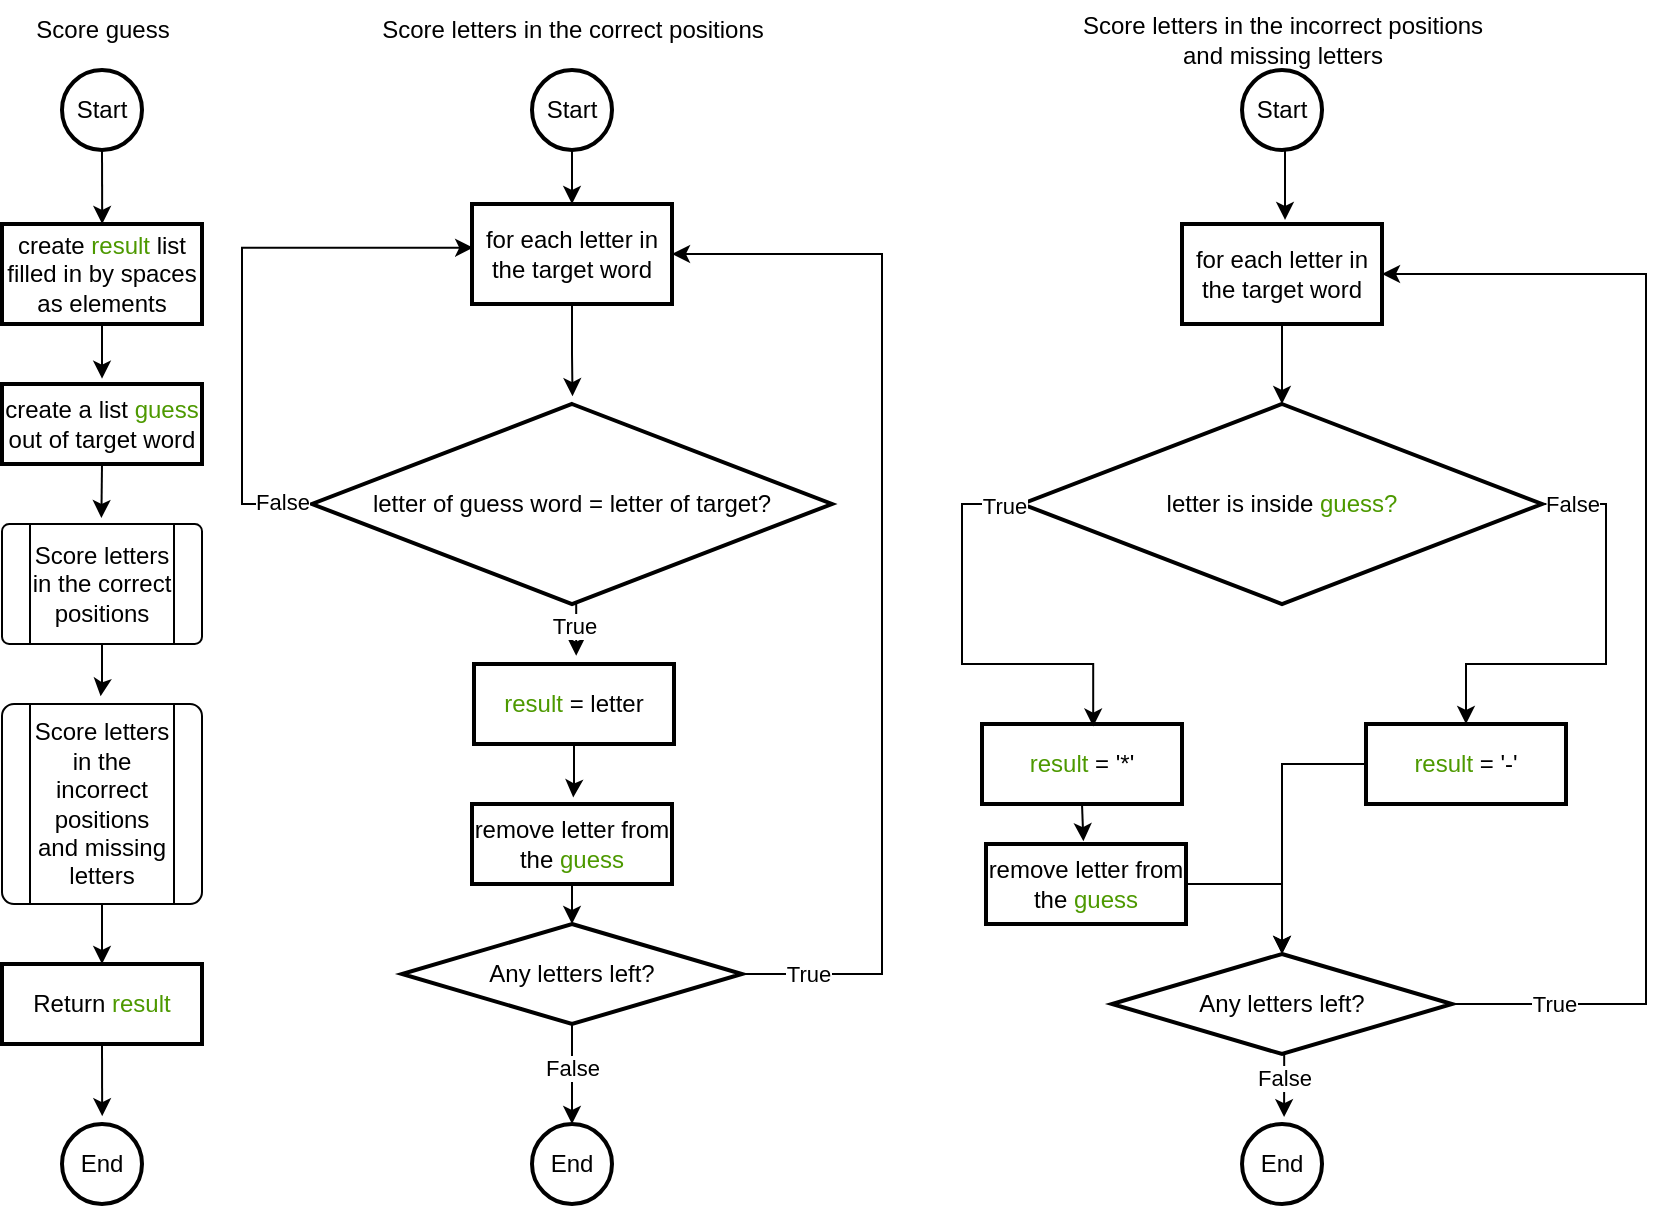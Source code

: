 <mxfile version="22.0.4" type="github">
  <diagram id="C5RBs43oDa-KdzZeNtuy" name="Page-1">
    <mxGraphModel dx="1185" dy="639" grid="1" gridSize="10" guides="1" tooltips="1" connect="1" arrows="1" fold="1" page="1" pageScale="1" pageWidth="827" pageHeight="1169" math="0" shadow="0">
      <root>
        <mxCell id="WIyWlLk6GJQsqaUBKTNV-0" />
        <mxCell id="WIyWlLk6GJQsqaUBKTNV-1" parent="WIyWlLk6GJQsqaUBKTNV-0" />
        <mxCell id="mHFNcIPVEUMlUCmuqHuO-12" style="edgeStyle=orthogonalEdgeStyle;rounded=0;orthogonalLoop=1;jettySize=auto;html=1;exitX=0.5;exitY=1;exitDx=0;exitDy=0;entryX=0.497;entryY=-0.05;entryDx=0;entryDy=0;entryPerimeter=0;" parent="WIyWlLk6GJQsqaUBKTNV-1" source="mHFNcIPVEUMlUCmuqHuO-5" target="mHFNcIPVEUMlUCmuqHuO-14" edge="1">
          <mxGeometry relative="1" as="geometry">
            <mxPoint x="120" y="290" as="targetPoint" />
          </mxGeometry>
        </mxCell>
        <mxCell id="mHFNcIPVEUMlUCmuqHuO-5" value="create a list &lt;font color=&quot;#4d9900&quot;&gt;guess&lt;/font&gt; out of target word" style="rounded=0;whiteSpace=wrap;html=1;absoluteArcSize=1;arcSize=14;strokeWidth=2;" parent="WIyWlLk6GJQsqaUBKTNV-1" vertex="1">
          <mxGeometry x="70" y="220" width="100" height="40" as="geometry" />
        </mxCell>
        <mxCell id="mHFNcIPVEUMlUCmuqHuO-8" value="create &lt;font color=&quot;#4d9900&quot;&gt;result&lt;/font&gt; list filled in by spaces as elements" style="rounded=0;whiteSpace=wrap;html=1;absoluteArcSize=1;arcSize=14;strokeWidth=2;" parent="WIyWlLk6GJQsqaUBKTNV-1" vertex="1">
          <mxGeometry x="70" y="140" width="100" height="50" as="geometry" />
        </mxCell>
        <mxCell id="mHFNcIPVEUMlUCmuqHuO-11" style="edgeStyle=orthogonalEdgeStyle;rounded=0;orthogonalLoop=1;jettySize=auto;html=1;exitX=0.5;exitY=1;exitDx=0;exitDy=0;entryX=0.5;entryY=-0.067;entryDx=0;entryDy=0;entryPerimeter=0;" parent="WIyWlLk6GJQsqaUBKTNV-1" source="mHFNcIPVEUMlUCmuqHuO-8" target="mHFNcIPVEUMlUCmuqHuO-5" edge="1">
          <mxGeometry relative="1" as="geometry" />
        </mxCell>
        <mxCell id="mHFNcIPVEUMlUCmuqHuO-14" value="Score letters in the correct positions" style="verticalLabelPosition=middle;verticalAlign=middle;html=1;shape=process;whiteSpace=wrap;rounded=1;size=0.14;arcSize=6;labelPosition=center;align=center;" parent="WIyWlLk6GJQsqaUBKTNV-1" vertex="1">
          <mxGeometry x="70" y="290" width="100" height="60" as="geometry" />
        </mxCell>
        <mxCell id="mHFNcIPVEUMlUCmuqHuO-21" style="edgeStyle=orthogonalEdgeStyle;rounded=0;orthogonalLoop=1;jettySize=auto;html=1;entryX=0.5;entryY=0;entryDx=0;entryDy=0;" parent="WIyWlLk6GJQsqaUBKTNV-1" source="mHFNcIPVEUMlUCmuqHuO-15" target="mHFNcIPVEUMlUCmuqHuO-20" edge="1">
          <mxGeometry relative="1" as="geometry" />
        </mxCell>
        <mxCell id="mHFNcIPVEUMlUCmuqHuO-15" value="Score letters in the incorrect positions&lt;br&gt;and missing letters&lt;br&gt;" style="verticalLabelPosition=middle;verticalAlign=middle;html=1;shape=process;whiteSpace=wrap;rounded=1;size=0.14;arcSize=6;labelPosition=center;align=center;" parent="WIyWlLk6GJQsqaUBKTNV-1" vertex="1">
          <mxGeometry x="70" y="380" width="100" height="100" as="geometry" />
        </mxCell>
        <mxCell id="mHFNcIPVEUMlUCmuqHuO-16" style="edgeStyle=orthogonalEdgeStyle;rounded=0;orthogonalLoop=1;jettySize=auto;html=1;entryX=0.493;entryY=-0.039;entryDx=0;entryDy=0;entryPerimeter=0;" parent="WIyWlLk6GJQsqaUBKTNV-1" source="mHFNcIPVEUMlUCmuqHuO-14" target="mHFNcIPVEUMlUCmuqHuO-15" edge="1">
          <mxGeometry relative="1" as="geometry" />
        </mxCell>
        <mxCell id="mHFNcIPVEUMlUCmuqHuO-17" value="Score guess" style="text;html=1;align=center;verticalAlign=middle;resizable=0;points=[];autosize=1;strokeColor=none;fillColor=none;" parent="WIyWlLk6GJQsqaUBKTNV-1" vertex="1">
          <mxGeometry x="75" y="28" width="90" height="30" as="geometry" />
        </mxCell>
        <mxCell id="mHFNcIPVEUMlUCmuqHuO-20" value="Return &lt;font color=&quot;#4d9900&quot;&gt;result&lt;/font&gt;" style="rounded=0;whiteSpace=wrap;html=1;absoluteArcSize=1;arcSize=14;strokeWidth=2;" parent="WIyWlLk6GJQsqaUBKTNV-1" vertex="1">
          <mxGeometry x="70" y="510" width="100" height="40" as="geometry" />
        </mxCell>
        <mxCell id="mHFNcIPVEUMlUCmuqHuO-23" value="Score letters in the correct positions" style="text;html=1;align=center;verticalAlign=middle;resizable=0;points=[];autosize=1;strokeColor=none;fillColor=none;" parent="WIyWlLk6GJQsqaUBKTNV-1" vertex="1">
          <mxGeometry x="250" y="28" width="210" height="30" as="geometry" />
        </mxCell>
        <mxCell id="mHFNcIPVEUMlUCmuqHuO-24" value="Score letters in the incorrect positions &lt;br&gt;and missing letters" style="text;html=1;align=center;verticalAlign=middle;resizable=0;points=[];autosize=1;strokeColor=none;fillColor=none;" parent="WIyWlLk6GJQsqaUBKTNV-1" vertex="1">
          <mxGeometry x="600" y="28" width="220" height="40" as="geometry" />
        </mxCell>
        <mxCell id="mHFNcIPVEUMlUCmuqHuO-26" value="for each letter in the target word" style="rounded=0;whiteSpace=wrap;html=1;absoluteArcSize=1;arcSize=14;strokeWidth=2;" parent="WIyWlLk6GJQsqaUBKTNV-1" vertex="1">
          <mxGeometry x="305" y="130" width="100" height="50" as="geometry" />
        </mxCell>
        <mxCell id="mHFNcIPVEUMlUCmuqHuO-28" value="letter of guess word = letter of target?" style="strokeWidth=2;html=1;shape=mxgraph.flowchart.decision;whiteSpace=wrap;" parent="WIyWlLk6GJQsqaUBKTNV-1" vertex="1">
          <mxGeometry x="225" y="230" width="260" height="100" as="geometry" />
        </mxCell>
        <mxCell id="mHFNcIPVEUMlUCmuqHuO-30" value="&lt;font color=&quot;#4d9900&quot;&gt;result&lt;/font&gt; = letter" style="rounded=0;whiteSpace=wrap;html=1;absoluteArcSize=1;arcSize=14;strokeWidth=2;" parent="WIyWlLk6GJQsqaUBKTNV-1" vertex="1">
          <mxGeometry x="306" y="360" width="100" height="40" as="geometry" />
        </mxCell>
        <mxCell id="mHFNcIPVEUMlUCmuqHuO-34" style="edgeStyle=orthogonalEdgeStyle;rounded=0;orthogonalLoop=1;jettySize=auto;html=1;exitX=1;exitY=0.5;exitDx=0;exitDy=0;entryX=1;entryY=0.5;entryDx=0;entryDy=0;exitPerimeter=0;" parent="WIyWlLk6GJQsqaUBKTNV-1" source="mHFNcIPVEUMlUCmuqHuO-40" target="mHFNcIPVEUMlUCmuqHuO-26" edge="1">
          <mxGeometry relative="1" as="geometry">
            <Array as="points">
              <mxPoint x="510" y="515" />
              <mxPoint x="510" y="155" />
            </Array>
          </mxGeometry>
        </mxCell>
        <mxCell id="ojgkdANbiECWCrYhJT3p-2" value="True" style="edgeLabel;html=1;align=center;verticalAlign=middle;resizable=0;points=[];" vertex="1" connectable="0" parent="mHFNcIPVEUMlUCmuqHuO-34">
          <mxGeometry x="-0.878" relative="1" as="geometry">
            <mxPoint as="offset" />
          </mxGeometry>
        </mxCell>
        <mxCell id="mHFNcIPVEUMlUCmuqHuO-31" value="remove letter from the &lt;font color=&quot;#4d9900&quot;&gt;guess&lt;/font&gt;" style="rounded=0;whiteSpace=wrap;html=1;absoluteArcSize=1;arcSize=14;strokeWidth=2;" parent="WIyWlLk6GJQsqaUBKTNV-1" vertex="1">
          <mxGeometry x="305" y="430" width="100" height="40" as="geometry" />
        </mxCell>
        <mxCell id="mHFNcIPVEUMlUCmuqHuO-32" style="edgeStyle=orthogonalEdgeStyle;rounded=0;orthogonalLoop=1;jettySize=auto;html=1;exitX=0.5;exitY=1;exitDx=0;exitDy=0;exitPerimeter=0;entryX=0.511;entryY=-0.104;entryDx=0;entryDy=0;entryPerimeter=0;" parent="WIyWlLk6GJQsqaUBKTNV-1" source="mHFNcIPVEUMlUCmuqHuO-28" target="mHFNcIPVEUMlUCmuqHuO-30" edge="1">
          <mxGeometry relative="1" as="geometry" />
        </mxCell>
        <mxCell id="mHFNcIPVEUMlUCmuqHuO-35" value="True" style="edgeLabel;html=1;align=center;verticalAlign=middle;resizable=0;points=[];" parent="mHFNcIPVEUMlUCmuqHuO-32" vertex="1" connectable="0">
          <mxGeometry x="-0.061" y="-1" relative="1" as="geometry">
            <mxPoint as="offset" />
          </mxGeometry>
        </mxCell>
        <mxCell id="mHFNcIPVEUMlUCmuqHuO-33" style="edgeStyle=orthogonalEdgeStyle;rounded=0;orthogonalLoop=1;jettySize=auto;html=1;entryX=0.506;entryY=-0.082;entryDx=0;entryDy=0;entryPerimeter=0;" parent="WIyWlLk6GJQsqaUBKTNV-1" source="mHFNcIPVEUMlUCmuqHuO-30" target="mHFNcIPVEUMlUCmuqHuO-31" edge="1">
          <mxGeometry relative="1" as="geometry" />
        </mxCell>
        <mxCell id="mHFNcIPVEUMlUCmuqHuO-36" style="edgeStyle=orthogonalEdgeStyle;rounded=0;orthogonalLoop=1;jettySize=auto;html=1;exitX=0;exitY=0.5;exitDx=0;exitDy=0;exitPerimeter=0;entryX=0.006;entryY=0.437;entryDx=0;entryDy=0;entryPerimeter=0;" parent="WIyWlLk6GJQsqaUBKTNV-1" source="mHFNcIPVEUMlUCmuqHuO-28" target="mHFNcIPVEUMlUCmuqHuO-26" edge="1">
          <mxGeometry relative="1" as="geometry">
            <Array as="points">
              <mxPoint x="190" y="280" />
              <mxPoint x="190" y="152" />
            </Array>
          </mxGeometry>
        </mxCell>
        <mxCell id="mHFNcIPVEUMlUCmuqHuO-37" value="False" style="edgeLabel;html=1;align=center;verticalAlign=middle;resizable=0;points=[];" parent="mHFNcIPVEUMlUCmuqHuO-36" vertex="1" connectable="0">
          <mxGeometry x="-0.889" y="-1" relative="1" as="geometry">
            <mxPoint as="offset" />
          </mxGeometry>
        </mxCell>
        <mxCell id="mHFNcIPVEUMlUCmuqHuO-38" style="edgeStyle=orthogonalEdgeStyle;rounded=0;orthogonalLoop=1;jettySize=auto;html=1;exitX=0.5;exitY=1;exitDx=0;exitDy=0;entryX=0.501;entryY=-0.039;entryDx=0;entryDy=0;entryPerimeter=0;" parent="WIyWlLk6GJQsqaUBKTNV-1" source="mHFNcIPVEUMlUCmuqHuO-26" target="mHFNcIPVEUMlUCmuqHuO-28" edge="1">
          <mxGeometry relative="1" as="geometry" />
        </mxCell>
        <mxCell id="ojgkdANbiECWCrYhJT3p-52" value="" style="edgeStyle=orthogonalEdgeStyle;rounded=0;orthogonalLoop=1;jettySize=auto;html=1;" edge="1" parent="WIyWlLk6GJQsqaUBKTNV-1" source="mHFNcIPVEUMlUCmuqHuO-40" target="ojgkdANbiECWCrYhJT3p-48">
          <mxGeometry relative="1" as="geometry" />
        </mxCell>
        <mxCell id="ojgkdANbiECWCrYhJT3p-55" value="False" style="edgeLabel;html=1;align=center;verticalAlign=middle;resizable=0;points=[];" vertex="1" connectable="0" parent="ojgkdANbiECWCrYhJT3p-52">
          <mxGeometry x="-0.126" relative="1" as="geometry">
            <mxPoint as="offset" />
          </mxGeometry>
        </mxCell>
        <mxCell id="mHFNcIPVEUMlUCmuqHuO-40" value="Any letters left?" style="strokeWidth=2;html=1;shape=mxgraph.flowchart.decision;whiteSpace=wrap;" parent="WIyWlLk6GJQsqaUBKTNV-1" vertex="1">
          <mxGeometry x="270" y="490" width="170" height="50" as="geometry" />
        </mxCell>
        <mxCell id="mHFNcIPVEUMlUCmuqHuO-41" style="edgeStyle=orthogonalEdgeStyle;rounded=0;orthogonalLoop=1;jettySize=auto;html=1;exitX=0.5;exitY=1;exitDx=0;exitDy=0;entryX=0.5;entryY=0;entryDx=0;entryDy=0;entryPerimeter=0;" parent="WIyWlLk6GJQsqaUBKTNV-1" source="mHFNcIPVEUMlUCmuqHuO-31" target="mHFNcIPVEUMlUCmuqHuO-40" edge="1">
          <mxGeometry relative="1" as="geometry" />
        </mxCell>
        <mxCell id="ojgkdANbiECWCrYhJT3p-7" value="for each letter in the target word" style="rounded=0;whiteSpace=wrap;html=1;absoluteArcSize=1;arcSize=14;strokeWidth=2;" vertex="1" parent="WIyWlLk6GJQsqaUBKTNV-1">
          <mxGeometry x="660" y="140" width="100" height="50" as="geometry" />
        </mxCell>
        <mxCell id="ojgkdANbiECWCrYhJT3p-23" style="edgeStyle=orthogonalEdgeStyle;rounded=0;orthogonalLoop=1;jettySize=auto;html=1;exitX=1;exitY=0.5;exitDx=0;exitDy=0;exitPerimeter=0;entryX=0.5;entryY=0;entryDx=0;entryDy=0;" edge="1" parent="WIyWlLk6GJQsqaUBKTNV-1" source="ojgkdANbiECWCrYhJT3p-8" target="ojgkdANbiECWCrYhJT3p-14">
          <mxGeometry relative="1" as="geometry">
            <Array as="points">
              <mxPoint x="872" y="280" />
              <mxPoint x="872" y="360" />
              <mxPoint x="802" y="360" />
            </Array>
          </mxGeometry>
        </mxCell>
        <mxCell id="ojgkdANbiECWCrYhJT3p-24" value="NO" style="edgeLabel;html=1;align=center;verticalAlign=middle;resizable=0;points=[];" vertex="1" connectable="0" parent="ojgkdANbiECWCrYhJT3p-23">
          <mxGeometry x="-0.904" y="1" relative="1" as="geometry">
            <mxPoint as="offset" />
          </mxGeometry>
        </mxCell>
        <mxCell id="ojgkdANbiECWCrYhJT3p-56" value="False" style="edgeLabel;html=1;align=center;verticalAlign=middle;resizable=0;points=[];" vertex="1" connectable="0" parent="ojgkdANbiECWCrYhJT3p-23">
          <mxGeometry x="-0.857" relative="1" as="geometry">
            <mxPoint as="offset" />
          </mxGeometry>
        </mxCell>
        <mxCell id="ojgkdANbiECWCrYhJT3p-8" value="letter is inside &lt;font color=&quot;#4d9900&quot;&gt;guess?&lt;/font&gt;" style="strokeWidth=2;html=1;shape=mxgraph.flowchart.decision;whiteSpace=wrap;" vertex="1" parent="WIyWlLk6GJQsqaUBKTNV-1">
          <mxGeometry x="580" y="230" width="260" height="100" as="geometry" />
        </mxCell>
        <mxCell id="ojgkdANbiECWCrYhJT3p-9" value="&lt;font color=&quot;#4d9900&quot;&gt;result&lt;/font&gt; = &#39;*&#39;" style="rounded=0;whiteSpace=wrap;html=1;absoluteArcSize=1;arcSize=14;strokeWidth=2;" vertex="1" parent="WIyWlLk6GJQsqaUBKTNV-1">
          <mxGeometry x="560" y="390" width="100" height="40" as="geometry" />
        </mxCell>
        <mxCell id="ojgkdANbiECWCrYhJT3p-10" value="remove letter from the &lt;font color=&quot;#4d9900&quot;&gt;guess&lt;/font&gt;" style="rounded=0;whiteSpace=wrap;html=1;absoluteArcSize=1;arcSize=14;strokeWidth=2;" vertex="1" parent="WIyWlLk6GJQsqaUBKTNV-1">
          <mxGeometry x="562" y="450" width="100" height="40" as="geometry" />
        </mxCell>
        <mxCell id="ojgkdANbiECWCrYhJT3p-11" style="edgeStyle=orthogonalEdgeStyle;rounded=0;orthogonalLoop=1;jettySize=auto;html=1;exitX=0;exitY=0.5;exitDx=0;exitDy=0;exitPerimeter=0;entryX=0.556;entryY=0.032;entryDx=0;entryDy=0;entryPerimeter=0;" edge="1" parent="WIyWlLk6GJQsqaUBKTNV-1" source="ojgkdANbiECWCrYhJT3p-8" target="ojgkdANbiECWCrYhJT3p-9">
          <mxGeometry relative="1" as="geometry">
            <Array as="points">
              <mxPoint x="550" y="280" />
              <mxPoint x="550" y="360" />
              <mxPoint x="616" y="360" />
            </Array>
          </mxGeometry>
        </mxCell>
        <mxCell id="ojgkdANbiECWCrYhJT3p-13" value="True" style="edgeLabel;html=1;align=center;verticalAlign=middle;resizable=0;points=[];" vertex="1" connectable="0" parent="ojgkdANbiECWCrYhJT3p-11">
          <mxGeometry x="-0.913" y="1" relative="1" as="geometry">
            <mxPoint as="offset" />
          </mxGeometry>
        </mxCell>
        <mxCell id="ojgkdANbiECWCrYhJT3p-12" style="edgeStyle=orthogonalEdgeStyle;rounded=0;orthogonalLoop=1;jettySize=auto;html=1;exitX=0.5;exitY=1;exitDx=0;exitDy=0;entryX=0.487;entryY=-0.035;entryDx=0;entryDy=0;entryPerimeter=0;" edge="1" parent="WIyWlLk6GJQsqaUBKTNV-1" source="ojgkdANbiECWCrYhJT3p-9" target="ojgkdANbiECWCrYhJT3p-10">
          <mxGeometry relative="1" as="geometry" />
        </mxCell>
        <mxCell id="ojgkdANbiECWCrYhJT3p-14" value="&lt;font color=&quot;#4d9900&quot;&gt;result&lt;/font&gt; = &#39;-&#39;" style="rounded=0;whiteSpace=wrap;html=1;absoluteArcSize=1;arcSize=14;strokeWidth=2;" vertex="1" parent="WIyWlLk6GJQsqaUBKTNV-1">
          <mxGeometry x="752" y="390" width="100" height="40" as="geometry" />
        </mxCell>
        <mxCell id="ojgkdANbiECWCrYhJT3p-21" style="edgeStyle=orthogonalEdgeStyle;rounded=0;orthogonalLoop=1;jettySize=auto;html=1;exitX=1;exitY=0.5;exitDx=0;exitDy=0;exitPerimeter=0;entryX=1;entryY=0.5;entryDx=0;entryDy=0;" edge="1" parent="WIyWlLk6GJQsqaUBKTNV-1" source="ojgkdANbiECWCrYhJT3p-15" target="ojgkdANbiECWCrYhJT3p-7">
          <mxGeometry relative="1" as="geometry">
            <Array as="points">
              <mxPoint x="892" y="530" />
              <mxPoint x="892" y="165" />
            </Array>
          </mxGeometry>
        </mxCell>
        <mxCell id="ojgkdANbiECWCrYhJT3p-58" value="True" style="edgeLabel;html=1;align=center;verticalAlign=middle;resizable=0;points=[];" vertex="1" connectable="0" parent="ojgkdANbiECWCrYhJT3p-21">
          <mxGeometry x="-0.829" relative="1" as="geometry">
            <mxPoint as="offset" />
          </mxGeometry>
        </mxCell>
        <mxCell id="ojgkdANbiECWCrYhJT3p-15" value="Any letters left?" style="strokeWidth=2;html=1;shape=mxgraph.flowchart.decision;whiteSpace=wrap;" vertex="1" parent="WIyWlLk6GJQsqaUBKTNV-1">
          <mxGeometry x="625.01" y="505" width="170" height="50" as="geometry" />
        </mxCell>
        <mxCell id="ojgkdANbiECWCrYhJT3p-16" style="edgeStyle=orthogonalEdgeStyle;rounded=0;orthogonalLoop=1;jettySize=auto;html=1;exitX=0;exitY=0.5;exitDx=0;exitDy=0;entryX=0.5;entryY=0;entryDx=0;entryDy=0;entryPerimeter=0;" edge="1" parent="WIyWlLk6GJQsqaUBKTNV-1" source="ojgkdANbiECWCrYhJT3p-14" target="ojgkdANbiECWCrYhJT3p-15">
          <mxGeometry relative="1" as="geometry" />
        </mxCell>
        <mxCell id="ojgkdANbiECWCrYhJT3p-17" style="edgeStyle=orthogonalEdgeStyle;rounded=0;orthogonalLoop=1;jettySize=auto;html=1;exitX=1;exitY=0.5;exitDx=0;exitDy=0;entryX=0.5;entryY=0;entryDx=0;entryDy=0;entryPerimeter=0;" edge="1" parent="WIyWlLk6GJQsqaUBKTNV-1" source="ojgkdANbiECWCrYhJT3p-10" target="ojgkdANbiECWCrYhJT3p-15">
          <mxGeometry relative="1" as="geometry" />
        </mxCell>
        <mxCell id="ojgkdANbiECWCrYhJT3p-22" style="edgeStyle=orthogonalEdgeStyle;rounded=0;orthogonalLoop=1;jettySize=auto;html=1;exitX=0.5;exitY=1;exitDx=0;exitDy=0;entryX=0.5;entryY=0;entryDx=0;entryDy=0;entryPerimeter=0;" edge="1" parent="WIyWlLk6GJQsqaUBKTNV-1" source="ojgkdANbiECWCrYhJT3p-7" target="ojgkdANbiECWCrYhJT3p-8">
          <mxGeometry relative="1" as="geometry" />
        </mxCell>
        <mxCell id="ojgkdANbiECWCrYhJT3p-38" value="Start" style="strokeWidth=2;html=1;shape=mxgraph.flowchart.start_2;whiteSpace=wrap;" vertex="1" parent="WIyWlLk6GJQsqaUBKTNV-1">
          <mxGeometry x="100" y="63" width="40" height="40" as="geometry" />
        </mxCell>
        <mxCell id="ojgkdANbiECWCrYhJT3p-42" style="edgeStyle=orthogonalEdgeStyle;rounded=0;orthogonalLoop=1;jettySize=auto;html=1;exitX=0.5;exitY=1;exitDx=0;exitDy=0;exitPerimeter=0;entryX=0.5;entryY=0;entryDx=0;entryDy=0;" edge="1" parent="WIyWlLk6GJQsqaUBKTNV-1" source="ojgkdANbiECWCrYhJT3p-39" target="mHFNcIPVEUMlUCmuqHuO-26">
          <mxGeometry relative="1" as="geometry" />
        </mxCell>
        <mxCell id="ojgkdANbiECWCrYhJT3p-39" value="Start" style="strokeWidth=2;html=1;shape=mxgraph.flowchart.start_2;whiteSpace=wrap;" vertex="1" parent="WIyWlLk6GJQsqaUBKTNV-1">
          <mxGeometry x="335" y="63" width="40" height="40" as="geometry" />
        </mxCell>
        <mxCell id="ojgkdANbiECWCrYhJT3p-40" value="Start" style="strokeWidth=2;html=1;shape=mxgraph.flowchart.start_2;whiteSpace=wrap;" vertex="1" parent="WIyWlLk6GJQsqaUBKTNV-1">
          <mxGeometry x="690.01" y="63" width="40" height="40" as="geometry" />
        </mxCell>
        <mxCell id="ojgkdANbiECWCrYhJT3p-41" style="edgeStyle=orthogonalEdgeStyle;rounded=0;orthogonalLoop=1;jettySize=auto;html=1;exitX=0.5;exitY=1;exitDx=0;exitDy=0;exitPerimeter=0;entryX=0.501;entryY=0;entryDx=0;entryDy=0;entryPerimeter=0;" edge="1" parent="WIyWlLk6GJQsqaUBKTNV-1" source="ojgkdANbiECWCrYhJT3p-38" target="mHFNcIPVEUMlUCmuqHuO-8">
          <mxGeometry relative="1" as="geometry" />
        </mxCell>
        <mxCell id="ojgkdANbiECWCrYhJT3p-43" style="edgeStyle=orthogonalEdgeStyle;rounded=0;orthogonalLoop=1;jettySize=auto;html=1;exitX=0.5;exitY=1;exitDx=0;exitDy=0;exitPerimeter=0;entryX=0.515;entryY=-0.041;entryDx=0;entryDy=0;entryPerimeter=0;" edge="1" parent="WIyWlLk6GJQsqaUBKTNV-1" source="ojgkdANbiECWCrYhJT3p-40" target="ojgkdANbiECWCrYhJT3p-7">
          <mxGeometry relative="1" as="geometry" />
        </mxCell>
        <mxCell id="ojgkdANbiECWCrYhJT3p-47" value="End" style="strokeWidth=2;html=1;shape=mxgraph.flowchart.start_2;whiteSpace=wrap;" vertex="1" parent="WIyWlLk6GJQsqaUBKTNV-1">
          <mxGeometry x="100" y="590" width="40" height="40" as="geometry" />
        </mxCell>
        <mxCell id="ojgkdANbiECWCrYhJT3p-48" value="End" style="strokeWidth=2;html=1;shape=mxgraph.flowchart.start_2;whiteSpace=wrap;" vertex="1" parent="WIyWlLk6GJQsqaUBKTNV-1">
          <mxGeometry x="335" y="590" width="40" height="40" as="geometry" />
        </mxCell>
        <mxCell id="ojgkdANbiECWCrYhJT3p-49" value="End" style="strokeWidth=2;html=1;shape=mxgraph.flowchart.start_2;whiteSpace=wrap;" vertex="1" parent="WIyWlLk6GJQsqaUBKTNV-1">
          <mxGeometry x="690.01" y="590" width="40" height="40" as="geometry" />
        </mxCell>
        <mxCell id="ojgkdANbiECWCrYhJT3p-50" style="edgeStyle=orthogonalEdgeStyle;rounded=0;orthogonalLoop=1;jettySize=auto;html=1;exitX=0.5;exitY=1;exitDx=0;exitDy=0;entryX=0.502;entryY=-0.098;entryDx=0;entryDy=0;entryPerimeter=0;" edge="1" parent="WIyWlLk6GJQsqaUBKTNV-1" source="mHFNcIPVEUMlUCmuqHuO-20" target="ojgkdANbiECWCrYhJT3p-47">
          <mxGeometry relative="1" as="geometry" />
        </mxCell>
        <mxCell id="ojgkdANbiECWCrYhJT3p-53" style="edgeStyle=orthogonalEdgeStyle;rounded=0;orthogonalLoop=1;jettySize=auto;html=1;exitX=0.5;exitY=1;exitDx=0;exitDy=0;exitPerimeter=0;entryX=0.526;entryY=-0.086;entryDx=0;entryDy=0;entryPerimeter=0;" edge="1" parent="WIyWlLk6GJQsqaUBKTNV-1" source="ojgkdANbiECWCrYhJT3p-15" target="ojgkdANbiECWCrYhJT3p-49">
          <mxGeometry relative="1" as="geometry" />
        </mxCell>
        <mxCell id="ojgkdANbiECWCrYhJT3p-57" value="False" style="edgeLabel;html=1;align=center;verticalAlign=middle;resizable=0;points=[];" vertex="1" connectable="0" parent="ojgkdANbiECWCrYhJT3p-53">
          <mxGeometry x="-0.231" relative="1" as="geometry">
            <mxPoint as="offset" />
          </mxGeometry>
        </mxCell>
      </root>
    </mxGraphModel>
  </diagram>
</mxfile>
